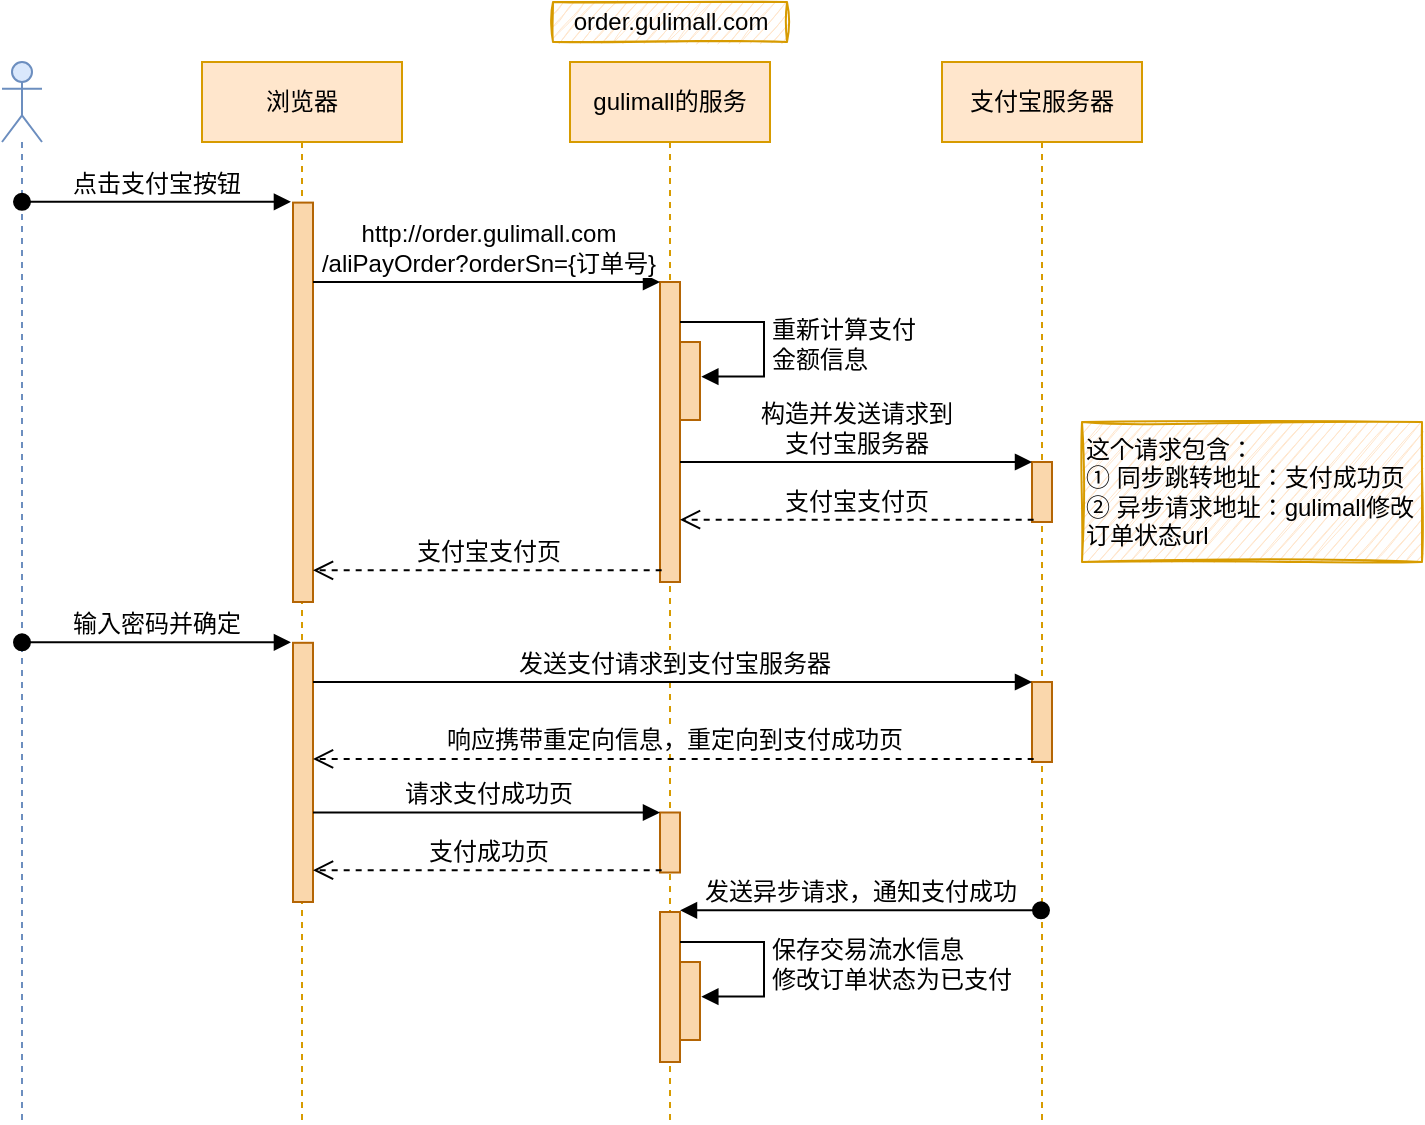 <mxfile>
    <diagram id="JqIxvQa5mokd1G2ALzdu" name="第 1 页">
        <mxGraphModel dx="1161" dy="670" grid="1" gridSize="10" guides="1" tooltips="1" connect="1" arrows="1" fold="1" page="1" pageScale="1" pageWidth="827" pageHeight="1169" math="0" shadow="0">
            <root>
                <mxCell id="0"/>
                <mxCell id="1" parent="0"/>
                <mxCell id="26" value="" style="shape=umlLifeline;participant=umlActor;perimeter=lifelinePerimeter;whiteSpace=wrap;html=1;container=1;collapsible=0;recursiveResize=0;verticalAlign=top;spacingTop=36;outlineConnect=0;comic=0;sketch=0;fontSize=12;fillColor=#dae8fc;strokeColor=#6c8ebf;" vertex="1" parent="1">
                    <mxGeometry x="90" y="110" width="20" height="530" as="geometry"/>
                </mxCell>
                <mxCell id="27" value="浏览器" style="shape=umlLifeline;perimeter=lifelinePerimeter;whiteSpace=wrap;html=1;container=1;collapsible=0;recursiveResize=0;outlineConnect=0;comic=0;sketch=0;fontSize=12;fillColor=#ffe6cc;strokeColor=#d79b00;" vertex="1" parent="1">
                    <mxGeometry x="190" y="110" width="100" height="530" as="geometry"/>
                </mxCell>
                <mxCell id="28" value="" style="html=1;points=[];perimeter=orthogonalPerimeter;comic=0;sketch=0;fontSize=12;fillColor=#fad7ac;strokeColor=#b46504;" vertex="1" parent="27">
                    <mxGeometry x="45.5" y="70.3" width="10" height="199.7" as="geometry"/>
                </mxCell>
                <mxCell id="60" value="" style="html=1;points=[];perimeter=orthogonalPerimeter;comic=0;sketch=0;fontSize=12;fillColor=#fad7ac;strokeColor=#b46504;" vertex="1" parent="27">
                    <mxGeometry x="45.5" y="290.4" width="10" height="129.6" as="geometry"/>
                </mxCell>
                <mxCell id="31" value="gulimall的服务" style="shape=umlLifeline;perimeter=lifelinePerimeter;whiteSpace=wrap;html=1;container=1;collapsible=0;recursiveResize=0;outlineConnect=0;comic=0;sketch=0;fontSize=12;fillColor=#ffe6cc;strokeColor=#d79b00;" vertex="1" parent="1">
                    <mxGeometry x="374" y="110" width="100" height="530" as="geometry"/>
                </mxCell>
                <mxCell id="38" value="" style="html=1;points=[];perimeter=orthogonalPerimeter;comic=0;sketch=0;fontSize=12;fillColor=#fad7ac;strokeColor=#b46504;" vertex="1" parent="31">
                    <mxGeometry x="45" y="110" width="10" height="150" as="geometry"/>
                </mxCell>
                <mxCell id="51" value="" style="html=1;points=[];perimeter=orthogonalPerimeter;comic=0;sketch=0;fontSize=12;fillColor=#fad7ac;strokeColor=#b46504;" vertex="1" parent="31">
                    <mxGeometry x="55" y="140" width="10" height="39" as="geometry"/>
                </mxCell>
                <mxCell id="52" value="重新计算支付&lt;br&gt;金额信息" style="edgeStyle=orthogonalEdgeStyle;html=1;align=left;spacingLeft=2;endArrow=block;rounded=0;entryX=1.067;entryY=0.444;sketch=0;fontSize=12;entryDx=0;entryDy=0;entryPerimeter=0;" edge="1" target="51" parent="31" source="38">
                    <mxGeometry x="0.053" relative="1" as="geometry">
                        <mxPoint x="55" y="130" as="sourcePoint"/>
                        <Array as="points">
                            <mxPoint x="97" y="130"/>
                            <mxPoint x="97" y="157"/>
                        </Array>
                        <mxPoint as="offset"/>
                    </mxGeometry>
                </mxCell>
                <mxCell id="69" value="" style="html=1;points=[];perimeter=orthogonalPerimeter;comic=0;sketch=0;fontSize=12;fillColor=#fad7ac;strokeColor=#b46504;" vertex="1" parent="31">
                    <mxGeometry x="45" y="375.25" width="10" height="30" as="geometry"/>
                </mxCell>
                <mxCell id="73" value="" style="html=1;points=[];perimeter=orthogonalPerimeter;comic=0;sketch=0;fontSize=12;fillColor=#fad7ac;strokeColor=#b46504;" vertex="1" parent="31">
                    <mxGeometry x="45" y="425" width="10" height="75" as="geometry"/>
                </mxCell>
                <mxCell id="74" value="" style="html=1;points=[];perimeter=orthogonalPerimeter;comic=0;sketch=0;fontSize=12;fillColor=#fad7ac;strokeColor=#b46504;" vertex="1" parent="31">
                    <mxGeometry x="55" y="450" width="10" height="39" as="geometry"/>
                </mxCell>
                <mxCell id="75" value="保存交易流水信息&lt;br&gt;修改订单状态为已支付" style="edgeStyle=orthogonalEdgeStyle;html=1;align=left;spacingLeft=2;endArrow=block;rounded=0;entryX=1.067;entryY=0.444;sketch=0;fontSize=12;entryDx=0;entryDy=0;entryPerimeter=0;" edge="1" target="74" parent="31">
                    <mxGeometry x="0.053" relative="1" as="geometry">
                        <mxPoint x="55" y="440" as="sourcePoint"/>
                        <Array as="points">
                            <mxPoint x="97" y="440"/>
                            <mxPoint x="97" y="467"/>
                        </Array>
                        <mxPoint as="offset"/>
                    </mxGeometry>
                </mxCell>
                <mxCell id="37" value="支付宝服务器" style="shape=umlLifeline;perimeter=lifelinePerimeter;whiteSpace=wrap;html=1;container=1;collapsible=0;recursiveResize=0;outlineConnect=0;comic=0;sketch=0;fontSize=12;fillColor=#ffe6cc;strokeColor=#d79b00;" vertex="1" parent="1">
                    <mxGeometry x="560" y="110" width="100" height="530" as="geometry"/>
                </mxCell>
                <mxCell id="53" value="" style="html=1;points=[];perimeter=orthogonalPerimeter;comic=0;sketch=0;fontSize=12;fillColor=#fad7ac;strokeColor=#b46504;" vertex="1" parent="37">
                    <mxGeometry x="45" y="200" width="10" height="30" as="geometry"/>
                </mxCell>
                <mxCell id="65" value="" style="html=1;points=[];perimeter=orthogonalPerimeter;comic=0;sketch=0;fontSize=12;fillColor=#fad7ac;strokeColor=#b46504;" vertex="1" parent="37">
                    <mxGeometry x="45" y="310" width="10" height="40" as="geometry"/>
                </mxCell>
                <mxCell id="41" value="order.gulimall.com" style="rounded=0;whiteSpace=wrap;html=1;fillColor=#ffe6cc;strokeColor=#d79b00;comic=1;sketch=1;" vertex="1" parent="1">
                    <mxGeometry x="365.5" y="80" width="117" height="20" as="geometry"/>
                </mxCell>
                <mxCell id="42" value="http://order.gulimall.com&lt;br&gt;/aliPayOrder?orderSn={订单号}" style="html=1;verticalAlign=bottom;endArrow=block;entryX=0;entryY=0;sketch=0;fontSize=12;" edge="1" parent="1" source="28" target="38">
                    <mxGeometry relative="1" as="geometry">
                        <mxPoint x="250" y="210" as="sourcePoint"/>
                    </mxGeometry>
                </mxCell>
                <mxCell id="43" value="支付宝支付页" style="html=1;verticalAlign=bottom;endArrow=open;dashed=1;endSize=8;sketch=0;fontSize=12;exitX=0.084;exitY=0.961;exitDx=0;exitDy=0;exitPerimeter=0;" edge="1" parent="1" source="38" target="28">
                    <mxGeometry relative="1" as="geometry">
                        <mxPoint x="225" y="238.83" as="targetPoint"/>
                        <mxPoint x="610" y="220" as="sourcePoint"/>
                    </mxGeometry>
                </mxCell>
                <mxCell id="29" value="点击支付宝按钮" style="html=1;verticalAlign=bottom;startArrow=oval;endArrow=block;startSize=8;sketch=0;fontSize=12;entryX=-0.103;entryY=-0.002;entryDx=0;entryDy=0;entryPerimeter=0;" edge="1" parent="1" target="28" source="26">
                    <mxGeometry relative="1" as="geometry">
                        <mxPoint x="100" y="180" as="sourcePoint"/>
                        <mxPoint x="245.5" y="190.3" as="targetPoint"/>
                    </mxGeometry>
                </mxCell>
                <mxCell id="61" value="输入密码并确定" style="html=1;verticalAlign=bottom;startArrow=oval;endArrow=block;startSize=8;sketch=0;fontSize=12;entryX=-0.103;entryY=-0.002;entryDx=0;entryDy=0;entryPerimeter=0;" edge="1" target="60" parent="1" source="26">
                    <mxGeometry relative="1" as="geometry">
                        <mxPoint x="99.5" y="400.001" as="sourcePoint"/>
                        <mxPoint x="245.5" y="410.4" as="targetPoint"/>
                    </mxGeometry>
                </mxCell>
                <mxCell id="54" value="构造并发送请求到&lt;br&gt;支付宝服务器" style="html=1;verticalAlign=bottom;endArrow=block;entryX=0;entryY=0;sketch=0;fontSize=12;" edge="1" target="53" parent="1" source="38">
                    <mxGeometry relative="1" as="geometry">
                        <mxPoint x="429" y="310" as="sourcePoint"/>
                    </mxGeometry>
                </mxCell>
                <mxCell id="55" value="支付宝支付页" style="html=1;verticalAlign=bottom;endArrow=open;dashed=1;endSize=8;sketch=0;fontSize=12;exitX=0.084;exitY=0.961;exitDx=0;exitDy=0;exitPerimeter=0;" edge="1" source="53" parent="1" target="38">
                    <mxGeometry relative="1" as="geometry">
                        <mxPoint x="429" y="338.83" as="targetPoint"/>
                        <mxPoint x="793.5" y="310" as="sourcePoint"/>
                    </mxGeometry>
                </mxCell>
                <mxCell id="66" value="发送支付请求到支付宝服务器" style="html=1;verticalAlign=bottom;endArrow=block;entryX=0;entryY=0;sketch=0;fontSize=12;" edge="1" target="65" parent="1" source="60">
                    <mxGeometry relative="1" as="geometry">
                        <mxPoint x="429" y="440" as="sourcePoint"/>
                    </mxGeometry>
                </mxCell>
                <mxCell id="67" value="响应携带重定向信息，重定向到支付成功页" style="html=1;verticalAlign=bottom;endArrow=open;dashed=1;endSize=8;sketch=0;fontSize=12;exitX=0.084;exitY=0.961;exitDx=0;exitDy=0;exitPerimeter=0;" edge="1" source="65" parent="1" target="60">
                    <mxGeometry relative="1" as="geometry">
                        <mxPoint x="429" y="468.83" as="targetPoint"/>
                        <mxPoint x="793.5" y="440" as="sourcePoint"/>
                    </mxGeometry>
                </mxCell>
                <mxCell id="68" value="这个请求包含：&lt;br&gt;① 同步跳转地址：支付成功页&lt;br&gt;② 异步请求地址：gulimall修改订单状态url" style="rounded=0;whiteSpace=wrap;html=1;fillColor=#ffe6cc;strokeColor=#d79b00;comic=1;sketch=1;align=left;" vertex="1" parent="1">
                    <mxGeometry x="630" y="290" width="170" height="70" as="geometry"/>
                </mxCell>
                <mxCell id="70" value="请求支付成功页" style="html=1;verticalAlign=bottom;endArrow=block;entryX=0;entryY=0;sketch=0;fontSize=12;" edge="1" target="69" parent="1" source="60">
                    <mxGeometry relative="1" as="geometry">
                        <mxPoint x="59.5" y="500" as="sourcePoint"/>
                    </mxGeometry>
                </mxCell>
                <mxCell id="71" value="支付成功页" style="html=1;verticalAlign=bottom;endArrow=open;dashed=1;endSize=8;sketch=0;fontSize=12;exitX=0.084;exitY=0.961;exitDx=0;exitDy=0;exitPerimeter=0;" edge="1" source="69" parent="1" target="60">
                    <mxGeometry relative="1" as="geometry">
                        <mxPoint x="59.5" y="538.44" as="targetPoint"/>
                        <mxPoint x="607.5" y="520" as="sourcePoint"/>
                    </mxGeometry>
                </mxCell>
                <mxCell id="72" value="发送异步请求，通知支付成功" style="html=1;verticalAlign=bottom;startArrow=oval;endArrow=block;startSize=8;sketch=0;fontSize=12;entryX=1;entryY=-0.011;entryDx=0;entryDy=0;entryPerimeter=0;" edge="1" parent="1" source="37" target="73">
                    <mxGeometry relative="1" as="geometry">
                        <mxPoint x="690" y="400" as="sourcePoint"/>
                        <mxPoint x="794.97" y="470.001" as="targetPoint"/>
                    </mxGeometry>
                </mxCell>
            </root>
        </mxGraphModel>
    </diagram>
</mxfile>